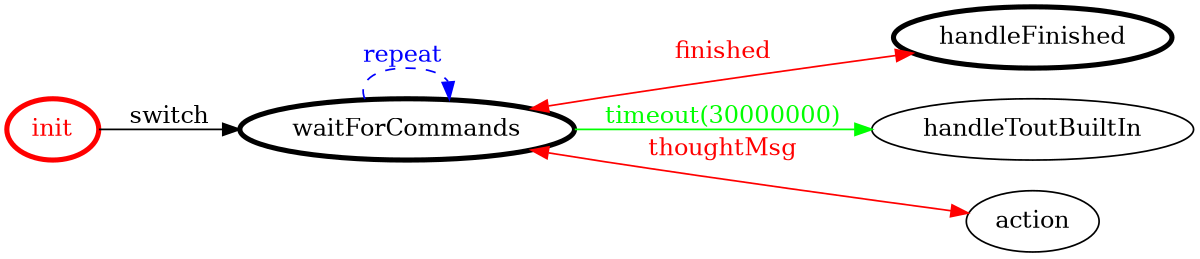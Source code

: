 /*
*
* A GraphViz DOT FSM description 
* Please use a GraphViz visualizer (like http://www.webgraphviz.com)
*  
*/

digraph finite_state_machine {
	rankdir=LR
	size="8,5"
	
	init [ color = red ][ fontcolor = red ][ penwidth = 3 ]
	handleFinished [ color = black ][ fontcolor = black ][ penwidth = 3 ]
	waitForCommands [ color = black ][ fontcolor = black ][ penwidth = 3 ]
	
	waitForCommands -> handleToutBuiltIn [ label = "timeout(30000000)" ][ color = green ][ fontcolor = green ]
	waitForCommands -> waitForCommands [ label = "repeat "][ style = dashed ][ color = blue ][ fontcolor = blue ]
	waitForCommands -> action [ label = "thoughtMsg" ][ color = red ][ fontcolor = red ][ dir = both ]
	init -> waitForCommands [ label = "switch" ][ color = black ][ fontcolor = black ]
	waitForCommands -> handleFinished [ label = "finished" ][ color = red ][ fontcolor = red ][ dir = both ]
}
